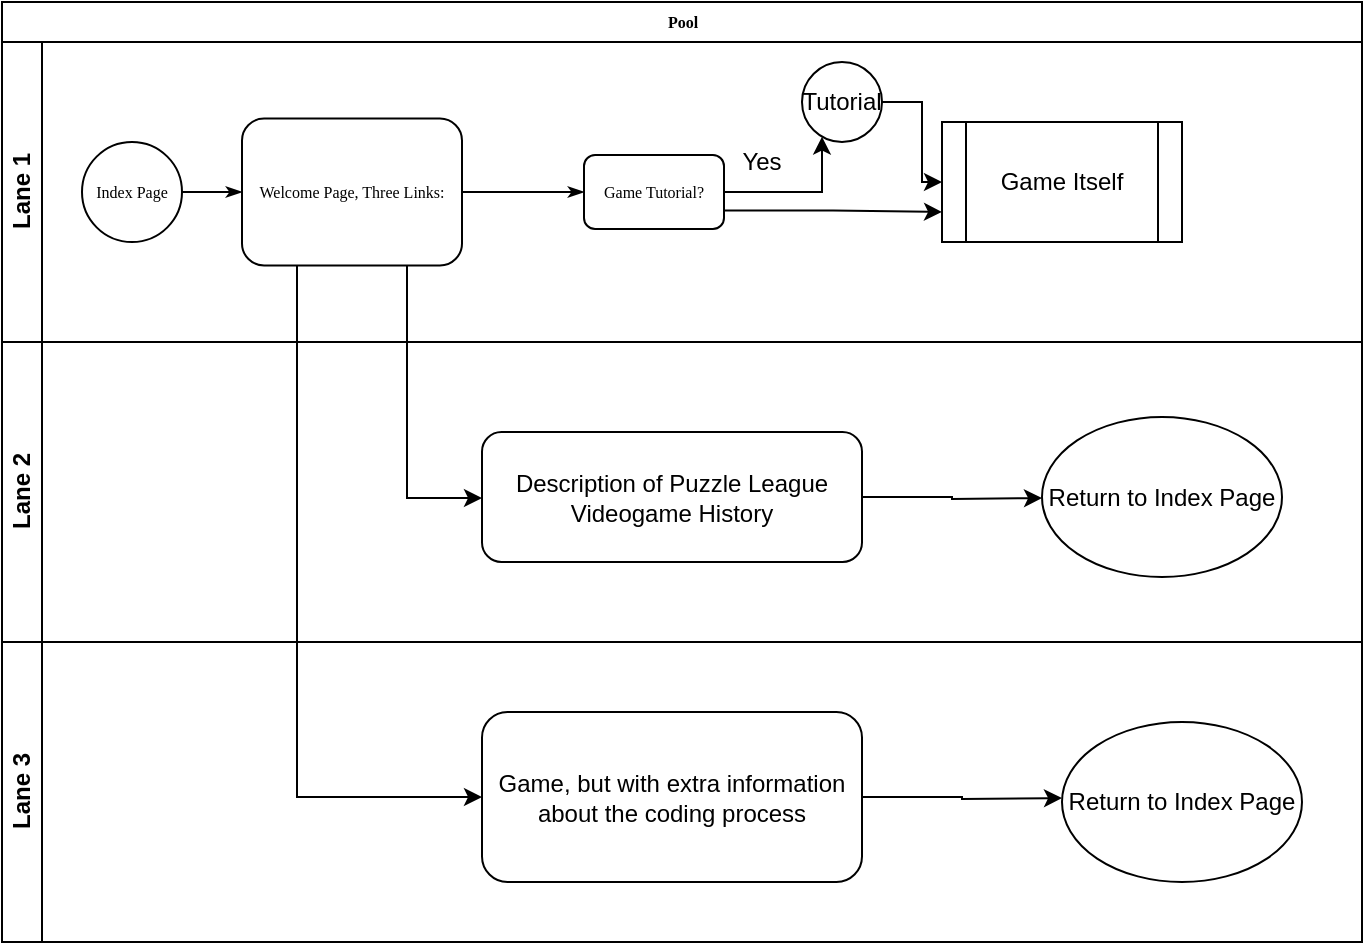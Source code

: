 <mxfile version="14.8.3" type="github">
  <diagram name="Page-1" id="c7488fd3-1785-93aa-aadb-54a6760d102a">
    <mxGraphModel dx="1038" dy="579" grid="1" gridSize="10" guides="1" tooltips="1" connect="1" arrows="1" fold="1" page="1" pageScale="1" pageWidth="1100" pageHeight="850" background="none" math="0" shadow="0">
      <root>
        <mxCell id="0" />
        <mxCell id="1" parent="0" />
        <mxCell id="2b4e8129b02d487f-1" value="Pool" style="swimlane;html=1;childLayout=stackLayout;horizontal=1;startSize=20;horizontalStack=0;rounded=0;shadow=0;labelBackgroundColor=none;strokeWidth=1;fontFamily=Verdana;fontSize=8;align=center;" parent="1" vertex="1">
          <mxGeometry x="180" y="70" width="680" height="470" as="geometry" />
        </mxCell>
        <mxCell id="2b4e8129b02d487f-2" value="Lane 1" style="swimlane;html=1;startSize=20;horizontal=0;" parent="2b4e8129b02d487f-1" vertex="1">
          <mxGeometry y="20" width="680" height="150" as="geometry" />
        </mxCell>
        <mxCell id="2b4e8129b02d487f-18" style="edgeStyle=orthogonalEdgeStyle;rounded=0;html=1;labelBackgroundColor=none;startArrow=none;startFill=0;startSize=5;endArrow=classicThin;endFill=1;endSize=5;jettySize=auto;orthogonalLoop=1;strokeWidth=1;fontFamily=Verdana;fontSize=8" parent="2b4e8129b02d487f-2" source="2b4e8129b02d487f-5" target="2b4e8129b02d487f-6" edge="1">
          <mxGeometry relative="1" as="geometry" />
        </mxCell>
        <mxCell id="2b4e8129b02d487f-5" value="Index Page" style="ellipse;whiteSpace=wrap;html=1;rounded=0;shadow=0;labelBackgroundColor=none;strokeWidth=1;fontFamily=Verdana;fontSize=8;align=center;" parent="2b4e8129b02d487f-2" vertex="1">
          <mxGeometry x="40" y="50" width="50" height="50" as="geometry" />
        </mxCell>
        <mxCell id="2b4e8129b02d487f-6" value="Welcome Page, Three Links:" style="rounded=1;whiteSpace=wrap;html=1;shadow=0;labelBackgroundColor=none;strokeWidth=1;fontFamily=Verdana;fontSize=8;align=center;" parent="2b4e8129b02d487f-2" vertex="1">
          <mxGeometry x="120" y="38.25" width="110" height="73.5" as="geometry" />
        </mxCell>
        <mxCell id="2b4e8129b02d487f-12" value="Game Tutorial?" style="rounded=1;whiteSpace=wrap;html=1;shadow=0;labelBackgroundColor=none;strokeWidth=1;fontFamily=Verdana;fontSize=8;align=center;" parent="2b4e8129b02d487f-2" vertex="1">
          <mxGeometry x="291" y="56.5" width="70" height="37" as="geometry" />
        </mxCell>
        <mxCell id="2b4e8129b02d487f-24" style="edgeStyle=orthogonalEdgeStyle;rounded=0;html=1;labelBackgroundColor=none;startArrow=none;startFill=0;startSize=5;endArrow=classicThin;endFill=1;endSize=5;jettySize=auto;orthogonalLoop=1;strokeWidth=1;fontFamily=Verdana;fontSize=8" parent="2b4e8129b02d487f-2" source="2b4e8129b02d487f-6" target="2b4e8129b02d487f-12" edge="1">
          <mxGeometry relative="1" as="geometry" />
        </mxCell>
        <mxCell id="1nK2N1f0IscMo31vUQiH-6" value="Tutorial" style="ellipse;whiteSpace=wrap;html=1;aspect=fixed;" vertex="1" parent="2b4e8129b02d487f-2">
          <mxGeometry x="400" y="10" width="40" height="40" as="geometry" />
        </mxCell>
        <mxCell id="1nK2N1f0IscMo31vUQiH-4" style="edgeStyle=orthogonalEdgeStyle;rounded=0;orthogonalLoop=1;jettySize=auto;html=1;" edge="1" parent="2b4e8129b02d487f-2" source="2b4e8129b02d487f-12" target="1nK2N1f0IscMo31vUQiH-6">
          <mxGeometry relative="1" as="geometry">
            <mxPoint x="410" y="50" as="targetPoint" />
            <Array as="points">
              <mxPoint x="410" y="75" />
            </Array>
          </mxGeometry>
        </mxCell>
        <mxCell id="2b4e8129b02d487f-3" value="Lane 2" style="swimlane;html=1;startSize=20;horizontal=0;" parent="2b4e8129b02d487f-1" vertex="1">
          <mxGeometry y="170" width="680" height="150" as="geometry" />
        </mxCell>
        <mxCell id="1nK2N1f0IscMo31vUQiH-19" value="Description of Puzzle League Videogame History" style="rounded=1;whiteSpace=wrap;html=1;" vertex="1" parent="2b4e8129b02d487f-3">
          <mxGeometry x="240" y="45" width="190" height="65" as="geometry" />
        </mxCell>
        <mxCell id="1nK2N1f0IscMo31vUQiH-21" value="Return to Index Page" style="ellipse;whiteSpace=wrap;html=1;" vertex="1" parent="2b4e8129b02d487f-3">
          <mxGeometry x="520" y="37.5" width="120" height="80" as="geometry" />
        </mxCell>
        <mxCell id="2b4e8129b02d487f-4" value="Lane 3" style="swimlane;html=1;startSize=20;horizontal=0;" parent="2b4e8129b02d487f-1" vertex="1">
          <mxGeometry y="320" width="680" height="150" as="geometry" />
        </mxCell>
        <mxCell id="1nK2N1f0IscMo31vUQiH-23" value="Game, but with extra information about the coding process" style="rounded=1;whiteSpace=wrap;html=1;" vertex="1" parent="2b4e8129b02d487f-4">
          <mxGeometry x="240" y="35" width="190" height="85" as="geometry" />
        </mxCell>
        <mxCell id="1nK2N1f0IscMo31vUQiH-25" value="Return to Index Page" style="ellipse;whiteSpace=wrap;html=1;" vertex="1" parent="2b4e8129b02d487f-4">
          <mxGeometry x="530" y="40" width="120" height="80" as="geometry" />
        </mxCell>
        <mxCell id="1nK2N1f0IscMo31vUQiH-3" style="edgeStyle=orthogonalEdgeStyle;rounded=0;orthogonalLoop=1;jettySize=auto;html=1;exitX=0.75;exitY=1;exitDx=0;exitDy=0;" edge="1" parent="2b4e8129b02d487f-1" source="2b4e8129b02d487f-6" target="1nK2N1f0IscMo31vUQiH-19">
          <mxGeometry relative="1" as="geometry">
            <mxPoint x="280" y="230" as="targetPoint" />
            <Array as="points">
              <mxPoint x="203" y="248" />
            </Array>
          </mxGeometry>
        </mxCell>
        <mxCell id="1nK2N1f0IscMo31vUQiH-2" style="edgeStyle=orthogonalEdgeStyle;rounded=0;orthogonalLoop=1;jettySize=auto;html=1;exitX=0.25;exitY=1;exitDx=0;exitDy=0;entryX=0;entryY=0.5;entryDx=0;entryDy=0;" edge="1" parent="2b4e8129b02d487f-1" source="2b4e8129b02d487f-6" target="1nK2N1f0IscMo31vUQiH-23">
          <mxGeometry relative="1" as="geometry">
            <mxPoint x="148" y="390" as="targetPoint" />
          </mxGeometry>
        </mxCell>
        <mxCell id="1nK2N1f0IscMo31vUQiH-11" value="Yes" style="text;html=1;strokeColor=none;fillColor=none;align=center;verticalAlign=middle;whiteSpace=wrap;rounded=0;" vertex="1" parent="1">
          <mxGeometry x="540" y="140" width="40" height="20" as="geometry" />
        </mxCell>
        <mxCell id="1nK2N1f0IscMo31vUQiH-13" style="edgeStyle=orthogonalEdgeStyle;rounded=0;orthogonalLoop=1;jettySize=auto;html=1;" edge="1" parent="1" source="1nK2N1f0IscMo31vUQiH-6" target="1nK2N1f0IscMo31vUQiH-14">
          <mxGeometry relative="1" as="geometry">
            <mxPoint x="710" y="160" as="targetPoint" />
          </mxGeometry>
        </mxCell>
        <mxCell id="1nK2N1f0IscMo31vUQiH-14" value="Game Itself" style="shape=process;whiteSpace=wrap;html=1;backgroundOutline=1;" vertex="1" parent="1">
          <mxGeometry x="650" y="130" width="120" height="60" as="geometry" />
        </mxCell>
        <mxCell id="1nK2N1f0IscMo31vUQiH-16" style="edgeStyle=orthogonalEdgeStyle;rounded=0;orthogonalLoop=1;jettySize=auto;html=1;exitX=1;exitY=0.75;exitDx=0;exitDy=0;entryX=0;entryY=0.75;entryDx=0;entryDy=0;" edge="1" parent="1" source="2b4e8129b02d487f-12" target="1nK2N1f0IscMo31vUQiH-14">
          <mxGeometry relative="1" as="geometry" />
        </mxCell>
        <mxCell id="1nK2N1f0IscMo31vUQiH-20" style="edgeStyle=orthogonalEdgeStyle;rounded=0;orthogonalLoop=1;jettySize=auto;html=1;" edge="1" parent="1" source="1nK2N1f0IscMo31vUQiH-19">
          <mxGeometry relative="1" as="geometry">
            <mxPoint x="700" y="318" as="targetPoint" />
          </mxGeometry>
        </mxCell>
        <mxCell id="1nK2N1f0IscMo31vUQiH-26" style="edgeStyle=orthogonalEdgeStyle;rounded=0;orthogonalLoop=1;jettySize=auto;html=1;" edge="1" parent="1" source="1nK2N1f0IscMo31vUQiH-23">
          <mxGeometry relative="1" as="geometry">
            <mxPoint x="710" y="468" as="targetPoint" />
            <mxPoint x="620" y="327.5" as="sourcePoint" />
          </mxGeometry>
        </mxCell>
      </root>
    </mxGraphModel>
  </diagram>
</mxfile>
